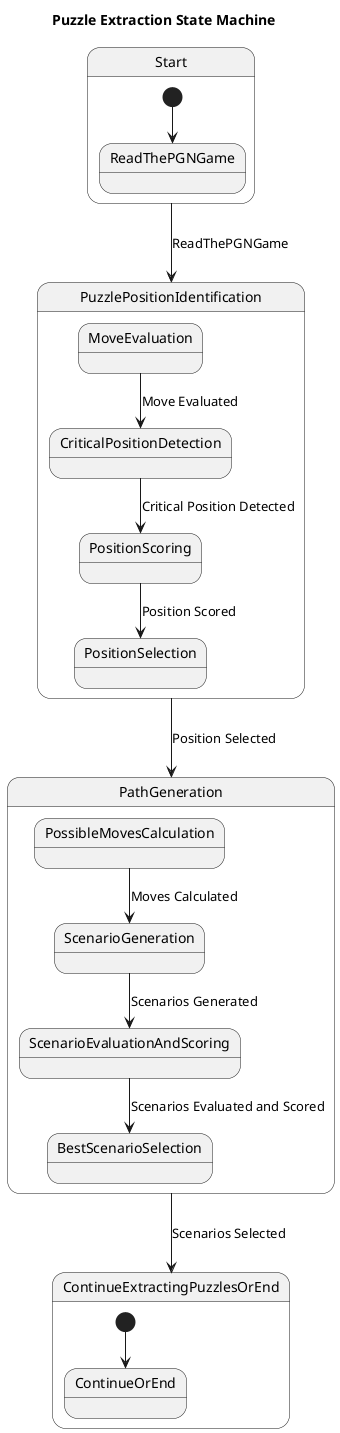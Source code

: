 @startuml
title Puzzle Extraction State Machine

state Start {
  [*] --> ReadThePGNGame
}
state PuzzlePositionIdentification {
  state MoveEvaluation
  state CriticalPositionDetection
  state PositionScoring
  state PositionSelection
  
  MoveEvaluation --> CriticalPositionDetection : Move Evaluated
  CriticalPositionDetection --> PositionScoring : Critical Position Detected
  PositionScoring --> PositionSelection : Position Scored
}
state PathGeneration {
  state PossibleMovesCalculation
  state ScenarioGeneration
  state ScenarioEvaluationAndScoring
  state BestScenarioSelection
  
  PossibleMovesCalculation --> ScenarioGeneration : Moves Calculated
  ScenarioGeneration --> ScenarioEvaluationAndScoring : Scenarios Generated
  ScenarioEvaluationAndScoring --> BestScenarioSelection : Scenarios Evaluated and Scored
}
state ContinueExtractingPuzzlesOrEnd {
  [*] --> ContinueOrEnd
}

Start --> PuzzlePositionIdentification : ReadThePGNGame
PuzzlePositionIdentification --> PathGeneration : Position Selected
PathGeneration --> ContinueExtractingPuzzlesOrEnd : Scenarios Selected
@enduml
